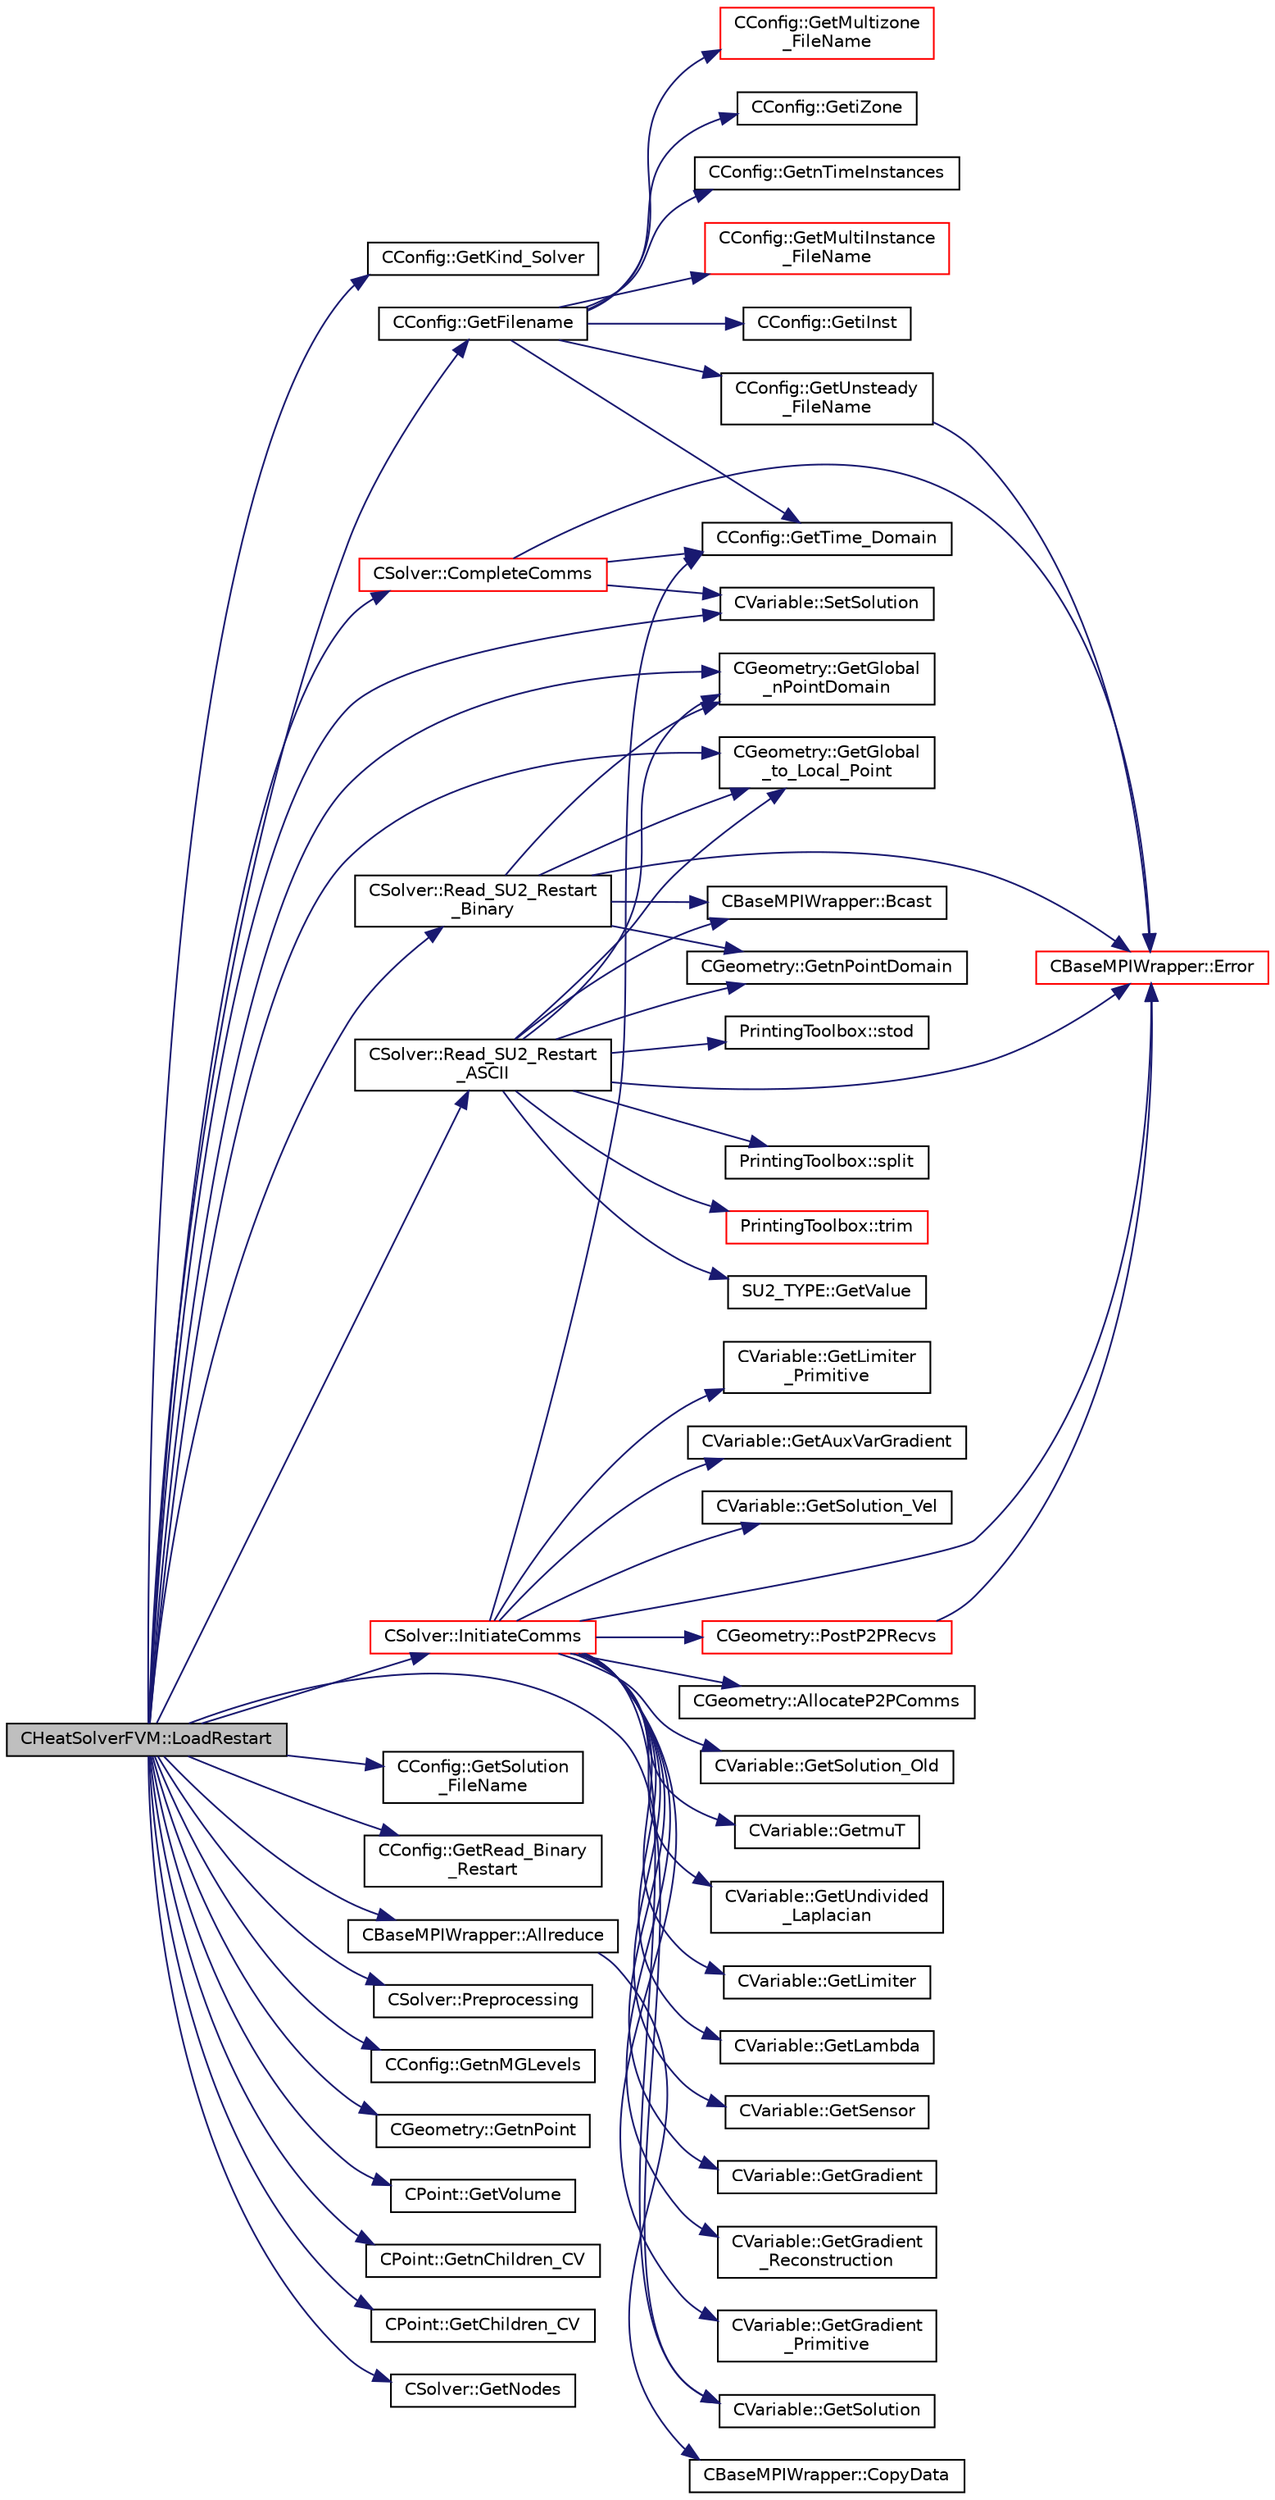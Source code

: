 digraph "CHeatSolverFVM::LoadRestart"
{
  edge [fontname="Helvetica",fontsize="10",labelfontname="Helvetica",labelfontsize="10"];
  node [fontname="Helvetica",fontsize="10",shape=record];
  rankdir="LR";
  Node420 [label="CHeatSolverFVM::LoadRestart",height=0.2,width=0.4,color="black", fillcolor="grey75", style="filled", fontcolor="black"];
  Node420 -> Node421 [color="midnightblue",fontsize="10",style="solid",fontname="Helvetica"];
  Node421 [label="CConfig::GetKind_Solver",height=0.2,width=0.4,color="black", fillcolor="white", style="filled",URL="$class_c_config.html#a0e2628fc803f14ec6179427ee02e8655",tooltip="Governing equations of the flow (it can be different from the run time equation). ..."];
  Node420 -> Node422 [color="midnightblue",fontsize="10",style="solid",fontname="Helvetica"];
  Node422 [label="CConfig::GetFilename",height=0.2,width=0.4,color="black", fillcolor="white", style="filled",URL="$class_c_config.html#a71b8b08c6c1ba23c9ba1ed687bb635dc",tooltip="Add any numbers necessary to the filename (iteration number, zone ID ...) "];
  Node422 -> Node423 [color="midnightblue",fontsize="10",style="solid",fontname="Helvetica"];
  Node423 [label="CConfig::GetMultizone\l_FileName",height=0.2,width=0.4,color="red", fillcolor="white", style="filled",URL="$class_c_config.html#af4d81fc4ec805bb4a89f3739048d8824",tooltip="Append the zone index to the restart or the solution files. "];
  Node422 -> Node426 [color="midnightblue",fontsize="10",style="solid",fontname="Helvetica"];
  Node426 [label="CConfig::GetiZone",height=0.2,width=0.4,color="black", fillcolor="white", style="filled",URL="$class_c_config.html#ac09e21f44792b38adb3f933a4426b25f",tooltip="Provides the number of varaibles. "];
  Node422 -> Node427 [color="midnightblue",fontsize="10",style="solid",fontname="Helvetica"];
  Node427 [label="CConfig::GetnTimeInstances",height=0.2,width=0.4,color="black", fillcolor="white", style="filled",URL="$class_c_config.html#a2e52fd45c8b5179c9cb3ce5fff935f11",tooltip="Retrieves the number of periodic time instances for Harmonic Balance. "];
  Node422 -> Node428 [color="midnightblue",fontsize="10",style="solid",fontname="Helvetica"];
  Node428 [label="CConfig::GetMultiInstance\l_FileName",height=0.2,width=0.4,color="red", fillcolor="white", style="filled",URL="$class_c_config.html#aa09a28009de12d84ac2e640489bc70fe",tooltip="Append the instance index to the restart or the solution files. "];
  Node422 -> Node429 [color="midnightblue",fontsize="10",style="solid",fontname="Helvetica"];
  Node429 [label="CConfig::GetiInst",height=0.2,width=0.4,color="black", fillcolor="white", style="filled",URL="$class_c_config.html#a13643de8d58ed6b848b193eae54c97e8",tooltip="Get the current instance. "];
  Node422 -> Node430 [color="midnightblue",fontsize="10",style="solid",fontname="Helvetica"];
  Node430 [label="CConfig::GetTime_Domain",height=0.2,width=0.4,color="black", fillcolor="white", style="filled",URL="$class_c_config.html#a6a11350b3c8d7577318be43cda6f7292",tooltip="Check if the multizone problem is solved for time domain. "];
  Node422 -> Node431 [color="midnightblue",fontsize="10",style="solid",fontname="Helvetica"];
  Node431 [label="CConfig::GetUnsteady\l_FileName",height=0.2,width=0.4,color="black", fillcolor="white", style="filled",URL="$class_c_config.html#a58c909cea24176adb2b2e9115fa6de7f",tooltip="Augment the input filename with the iteration number for an unsteady file. "];
  Node431 -> Node432 [color="midnightblue",fontsize="10",style="solid",fontname="Helvetica"];
  Node432 [label="CBaseMPIWrapper::Error",height=0.2,width=0.4,color="red", fillcolor="white", style="filled",URL="$class_c_base_m_p_i_wrapper.html#a04457c47629bda56704e6a8804833eeb"];
  Node420 -> Node434 [color="midnightblue",fontsize="10",style="solid",fontname="Helvetica"];
  Node434 [label="CConfig::GetSolution\l_FileName",height=0.2,width=0.4,color="black", fillcolor="white", style="filled",URL="$class_c_config.html#a90d768708abc0f55180279efbea01485",tooltip="Get the name of the file with the solution of the flow problem. "];
  Node420 -> Node435 [color="midnightblue",fontsize="10",style="solid",fontname="Helvetica"];
  Node435 [label="CConfig::GetRead_Binary\l_Restart",height=0.2,width=0.4,color="black", fillcolor="white", style="filled",URL="$class_c_config.html#a37f4ffc9f97f54715ea40e411e60670f",tooltip="Flag for whether binary SU2 native restart files are read. "];
  Node420 -> Node436 [color="midnightblue",fontsize="10",style="solid",fontname="Helvetica"];
  Node436 [label="CSolver::Read_SU2_Restart\l_Binary",height=0.2,width=0.4,color="black", fillcolor="white", style="filled",URL="$class_c_solver.html#a7eb29d1b014277fe6fdba3a276acc67d",tooltip="Read a native SU2 restart file in binary format. "];
  Node436 -> Node432 [color="midnightblue",fontsize="10",style="solid",fontname="Helvetica"];
  Node436 -> Node437 [color="midnightblue",fontsize="10",style="solid",fontname="Helvetica"];
  Node437 [label="CGeometry::GetnPointDomain",height=0.2,width=0.4,color="black", fillcolor="white", style="filled",URL="$class_c_geometry.html#a4fc7de3bff7b6f8c35717016d6f8fcb2",tooltip="Get number of real points (that belong to the domain). "];
  Node436 -> Node438 [color="midnightblue",fontsize="10",style="solid",fontname="Helvetica"];
  Node438 [label="CBaseMPIWrapper::Bcast",height=0.2,width=0.4,color="black", fillcolor="white", style="filled",URL="$class_c_base_m_p_i_wrapper.html#ae816a2f124ea5ae95337418462514df5"];
  Node436 -> Node439 [color="midnightblue",fontsize="10",style="solid",fontname="Helvetica"];
  Node439 [label="CGeometry::GetGlobal\l_nPointDomain",height=0.2,width=0.4,color="black", fillcolor="white", style="filled",URL="$class_c_geometry.html#a22f1fbc70d2133f1d1924cc7b56caee9",tooltip="A virtual member. "];
  Node436 -> Node440 [color="midnightblue",fontsize="10",style="solid",fontname="Helvetica"];
  Node440 [label="CGeometry::GetGlobal\l_to_Local_Point",height=0.2,width=0.4,color="black", fillcolor="white", style="filled",URL="$class_c_geometry.html#af8c9098e9da9a7c6c86d7316fe76230f",tooltip="A virtual member. "];
  Node420 -> Node441 [color="midnightblue",fontsize="10",style="solid",fontname="Helvetica"];
  Node441 [label="CSolver::Read_SU2_Restart\l_ASCII",height=0.2,width=0.4,color="black", fillcolor="white", style="filled",URL="$class_c_solver.html#ac5d5660eff53510f678a3aa122130585",tooltip="Read a native SU2 restart file in ASCII format. "];
  Node441 -> Node432 [color="midnightblue",fontsize="10",style="solid",fontname="Helvetica"];
  Node441 -> Node438 [color="midnightblue",fontsize="10",style="solid",fontname="Helvetica"];
  Node441 -> Node442 [color="midnightblue",fontsize="10",style="solid",fontname="Helvetica"];
  Node442 [label="PrintingToolbox::split",height=0.2,width=0.4,color="black", fillcolor="white", style="filled",URL="$namespace_printing_toolbox.html#abd4b09ef601c48797157b3576d4c7141"];
  Node441 -> Node443 [color="midnightblue",fontsize="10",style="solid",fontname="Helvetica"];
  Node443 [label="PrintingToolbox::trim",height=0.2,width=0.4,color="red", fillcolor="white", style="filled",URL="$namespace_printing_toolbox.html#a8d3bf1566f372942cfb12952d4fca751"];
  Node441 -> Node437 [color="midnightblue",fontsize="10",style="solid",fontname="Helvetica"];
  Node441 -> Node439 [color="midnightblue",fontsize="10",style="solid",fontname="Helvetica"];
  Node441 -> Node440 [color="midnightblue",fontsize="10",style="solid",fontname="Helvetica"];
  Node441 -> Node425 [color="midnightblue",fontsize="10",style="solid",fontname="Helvetica"];
  Node425 [label="SU2_TYPE::GetValue",height=0.2,width=0.4,color="black", fillcolor="white", style="filled",URL="$namespace_s_u2___t_y_p_e.html#a0ed43473f5a450ce028d088427bf10cb",tooltip="Get the (primitive) value of the datatype (needs to be implemented for each new type). "];
  Node441 -> Node446 [color="midnightblue",fontsize="10",style="solid",fontname="Helvetica"];
  Node446 [label="PrintingToolbox::stod",height=0.2,width=0.4,color="black", fillcolor="white", style="filled",URL="$namespace_printing_toolbox.html#a8847e43f5ff9dd98f59658edce9da4d6"];
  Node420 -> Node439 [color="midnightblue",fontsize="10",style="solid",fontname="Helvetica"];
  Node420 -> Node440 [color="midnightblue",fontsize="10",style="solid",fontname="Helvetica"];
  Node420 -> Node447 [color="midnightblue",fontsize="10",style="solid",fontname="Helvetica"];
  Node447 [label="CVariable::SetSolution",height=0.2,width=0.4,color="black", fillcolor="white", style="filled",URL="$class_c_variable.html#a22fbbd7bc6491672843000644a05c6a5",tooltip="Set the value of the solution, all variables. "];
  Node420 -> Node448 [color="midnightblue",fontsize="10",style="solid",fontname="Helvetica"];
  Node448 [label="CBaseMPIWrapper::Allreduce",height=0.2,width=0.4,color="black", fillcolor="white", style="filled",URL="$class_c_base_m_p_i_wrapper.html#a637b6fd917a8ca91ce748ba88e0d66b6"];
  Node448 -> Node449 [color="midnightblue",fontsize="10",style="solid",fontname="Helvetica"];
  Node449 [label="CBaseMPIWrapper::CopyData",height=0.2,width=0.4,color="black", fillcolor="white", style="filled",URL="$class_c_base_m_p_i_wrapper.html#a4725cc1dd65b161b483e812a538a5e36"];
  Node420 -> Node450 [color="midnightblue",fontsize="10",style="solid",fontname="Helvetica"];
  Node450 [label="CSolver::InitiateComms",height=0.2,width=0.4,color="red", fillcolor="white", style="filled",URL="$class_c_solver.html#a68ef94bc50683bd1f1d750b4a8cb7351",tooltip="Routine to load a solver quantity into the data structures for MPI point-to-point communication and t..."];
  Node450 -> Node430 [color="midnightblue",fontsize="10",style="solid",fontname="Helvetica"];
  Node450 -> Node432 [color="midnightblue",fontsize="10",style="solid",fontname="Helvetica"];
  Node450 -> Node451 [color="midnightblue",fontsize="10",style="solid",fontname="Helvetica"];
  Node451 [label="CGeometry::AllocateP2PComms",height=0.2,width=0.4,color="black", fillcolor="white", style="filled",URL="$class_c_geometry.html#ab8d78a9f4017431b7542e154f58a7e63",tooltip="Routine to allocate buffers for point-to-point MPI communications. Also called to dynamically realloc..."];
  Node450 -> Node452 [color="midnightblue",fontsize="10",style="solid",fontname="Helvetica"];
  Node452 [label="CGeometry::PostP2PRecvs",height=0.2,width=0.4,color="red", fillcolor="white", style="filled",URL="$class_c_geometry.html#a35dd847b43dad069e3d73e376a0f32fb",tooltip="Routine to launch non-blocking recvs only for all point-to-point communication with neighboring parti..."];
  Node452 -> Node432 [color="midnightblue",fontsize="10",style="solid",fontname="Helvetica"];
  Node450 -> Node454 [color="midnightblue",fontsize="10",style="solid",fontname="Helvetica"];
  Node454 [label="CVariable::GetSolution",height=0.2,width=0.4,color="black", fillcolor="white", style="filled",URL="$class_c_variable.html#a261483e39c23c1de7cb9aea7e917c121",tooltip="Get the solution. "];
  Node450 -> Node455 [color="midnightblue",fontsize="10",style="solid",fontname="Helvetica"];
  Node455 [label="CVariable::GetSolution_Old",height=0.2,width=0.4,color="black", fillcolor="white", style="filled",URL="$class_c_variable.html#a70a9df6b6cc631f9c3b9a3ef7b3ecfe4",tooltip="Get the old solution of the problem (Runge-Kutta method) "];
  Node450 -> Node456 [color="midnightblue",fontsize="10",style="solid",fontname="Helvetica"];
  Node456 [label="CVariable::GetmuT",height=0.2,width=0.4,color="black", fillcolor="white", style="filled",URL="$class_c_variable.html#ad35ee29420764dda0bbb574f7a7253e7",tooltip="Get the value of the eddy viscosity. "];
  Node450 -> Node457 [color="midnightblue",fontsize="10",style="solid",fontname="Helvetica"];
  Node457 [label="CVariable::GetUndivided\l_Laplacian",height=0.2,width=0.4,color="black", fillcolor="white", style="filled",URL="$class_c_variable.html#a1dd90f7826e65b6b9fe15becaf82b1af",tooltip="Get the undivided laplacian of the solution. "];
  Node450 -> Node458 [color="midnightblue",fontsize="10",style="solid",fontname="Helvetica"];
  Node458 [label="CVariable::GetLimiter",height=0.2,width=0.4,color="black", fillcolor="white", style="filled",URL="$class_c_variable.html#a9575966f5c250fca5f6c6ff4f2dd7558",tooltip="Get the value of the slope limiter. "];
  Node450 -> Node459 [color="midnightblue",fontsize="10",style="solid",fontname="Helvetica"];
  Node459 [label="CVariable::GetLambda",height=0.2,width=0.4,color="black", fillcolor="white", style="filled",URL="$class_c_variable.html#af0b6afbd2666eab791d902f50fc3e869",tooltip="Get the value of the spectral radius. "];
  Node450 -> Node460 [color="midnightblue",fontsize="10",style="solid",fontname="Helvetica"];
  Node460 [label="CVariable::GetSensor",height=0.2,width=0.4,color="black", fillcolor="white", style="filled",URL="$class_c_variable.html#afec545423f883bcd961ac9f1e5d18dd2",tooltip="Get the pressure sensor. "];
  Node450 -> Node461 [color="midnightblue",fontsize="10",style="solid",fontname="Helvetica"];
  Node461 [label="CVariable::GetGradient",height=0.2,width=0.4,color="black", fillcolor="white", style="filled",URL="$class_c_variable.html#a7b58da4a928d622e7c2d4b4db047769d",tooltip="Get the value of the solution gradient. "];
  Node450 -> Node462 [color="midnightblue",fontsize="10",style="solid",fontname="Helvetica"];
  Node462 [label="CVariable::GetGradient\l_Reconstruction",height=0.2,width=0.4,color="black", fillcolor="white", style="filled",URL="$class_c_variable.html#a977f02338e95faf16da03dceb858d21b",tooltip="Get the value of the primitive gradient for MUSCL reconstruction. "];
  Node450 -> Node463 [color="midnightblue",fontsize="10",style="solid",fontname="Helvetica"];
  Node463 [label="CVariable::GetGradient\l_Primitive",height=0.2,width=0.4,color="black", fillcolor="white", style="filled",URL="$class_c_variable.html#a8b7f4e020a837b1fe639e8d875f964d5",tooltip="A virtual member. "];
  Node450 -> Node464 [color="midnightblue",fontsize="10",style="solid",fontname="Helvetica"];
  Node464 [label="CVariable::GetLimiter\l_Primitive",height=0.2,width=0.4,color="black", fillcolor="white", style="filled",URL="$class_c_variable.html#a16ceb9b6d42113b37bb6f19652b22ed4",tooltip="A virtual member. "];
  Node450 -> Node465 [color="midnightblue",fontsize="10",style="solid",fontname="Helvetica"];
  Node465 [label="CVariable::GetAuxVarGradient",height=0.2,width=0.4,color="black", fillcolor="white", style="filled",URL="$class_c_variable.html#a834d120ef94368df0db7b3b96a7a324c",tooltip="Get the gradient of the auxiliary variable. "];
  Node450 -> Node466 [color="midnightblue",fontsize="10",style="solid",fontname="Helvetica"];
  Node466 [label="CVariable::GetSolution_Vel",height=0.2,width=0.4,color="black", fillcolor="white", style="filled",URL="$class_c_variable.html#ae403ee21871629716cbabead1c587dac",tooltip="Get the velocity (Structural Analysis). "];
  Node420 -> Node477 [color="midnightblue",fontsize="10",style="solid",fontname="Helvetica"];
  Node477 [label="CSolver::CompleteComms",height=0.2,width=0.4,color="red", fillcolor="white", style="filled",URL="$class_c_solver.html#a8d3046ad54e177f0705a2bff99c1cf16",tooltip="Routine to complete the set of non-blocking communications launched by InitiateComms() and unpacking ..."];
  Node477 -> Node447 [color="midnightblue",fontsize="10",style="solid",fontname="Helvetica"];
  Node477 -> Node430 [color="midnightblue",fontsize="10",style="solid",fontname="Helvetica"];
  Node477 -> Node432 [color="midnightblue",fontsize="10",style="solid",fontname="Helvetica"];
  Node420 -> Node500 [color="midnightblue",fontsize="10",style="solid",fontname="Helvetica"];
  Node500 [label="CSolver::Preprocessing",height=0.2,width=0.4,color="black", fillcolor="white", style="filled",URL="$class_c_solver.html#a5c530a5946aeeceb039c841115dd4b9b",tooltip="A virtual member. "];
  Node420 -> Node501 [color="midnightblue",fontsize="10",style="solid",fontname="Helvetica"];
  Node501 [label="CConfig::GetnMGLevels",height=0.2,width=0.4,color="black", fillcolor="white", style="filled",URL="$class_c_config.html#aea7f78497a5cd863bd065391232329fd",tooltip="Get the number of multigrid levels. "];
  Node420 -> Node502 [color="midnightblue",fontsize="10",style="solid",fontname="Helvetica"];
  Node502 [label="CGeometry::GetnPoint",height=0.2,width=0.4,color="black", fillcolor="white", style="filled",URL="$class_c_geometry.html#aa68b666b38f4d2c7021736ae86940f44",tooltip="Get number of points. "];
  Node420 -> Node503 [color="midnightblue",fontsize="10",style="solid",fontname="Helvetica"];
  Node503 [label="CPoint::GetVolume",height=0.2,width=0.4,color="black", fillcolor="white", style="filled",URL="$class_c_point.html#a3c526a15e767c7de9cf163800aa581e5",tooltip="Get area or volume of the control volume. "];
  Node420 -> Node504 [color="midnightblue",fontsize="10",style="solid",fontname="Helvetica"];
  Node504 [label="CPoint::GetnChildren_CV",height=0.2,width=0.4,color="black", fillcolor="white", style="filled",URL="$class_c_point.html#aa32b71744384b293260648bff1de9a5c",tooltip="Get the number of children of an agglomerated control volume. "];
  Node420 -> Node505 [color="midnightblue",fontsize="10",style="solid",fontname="Helvetica"];
  Node505 [label="CPoint::GetChildren_CV",height=0.2,width=0.4,color="black", fillcolor="white", style="filled",URL="$class_c_point.html#a821d9feaa7488e42dfca27a349776f0a",tooltip="Get the children control volume of an agglomerated control volume. "];
  Node420 -> Node506 [color="midnightblue",fontsize="10",style="solid",fontname="Helvetica"];
  Node506 [label="CSolver::GetNodes",height=0.2,width=0.4,color="black", fillcolor="white", style="filled",URL="$class_c_solver.html#af3198e52a2ea377bb765647b5e697197",tooltip="Allow outside access to the nodes of the solver, containing conservatives, primitives, etc. "];
  Node420 -> Node454 [color="midnightblue",fontsize="10",style="solid",fontname="Helvetica"];
}
